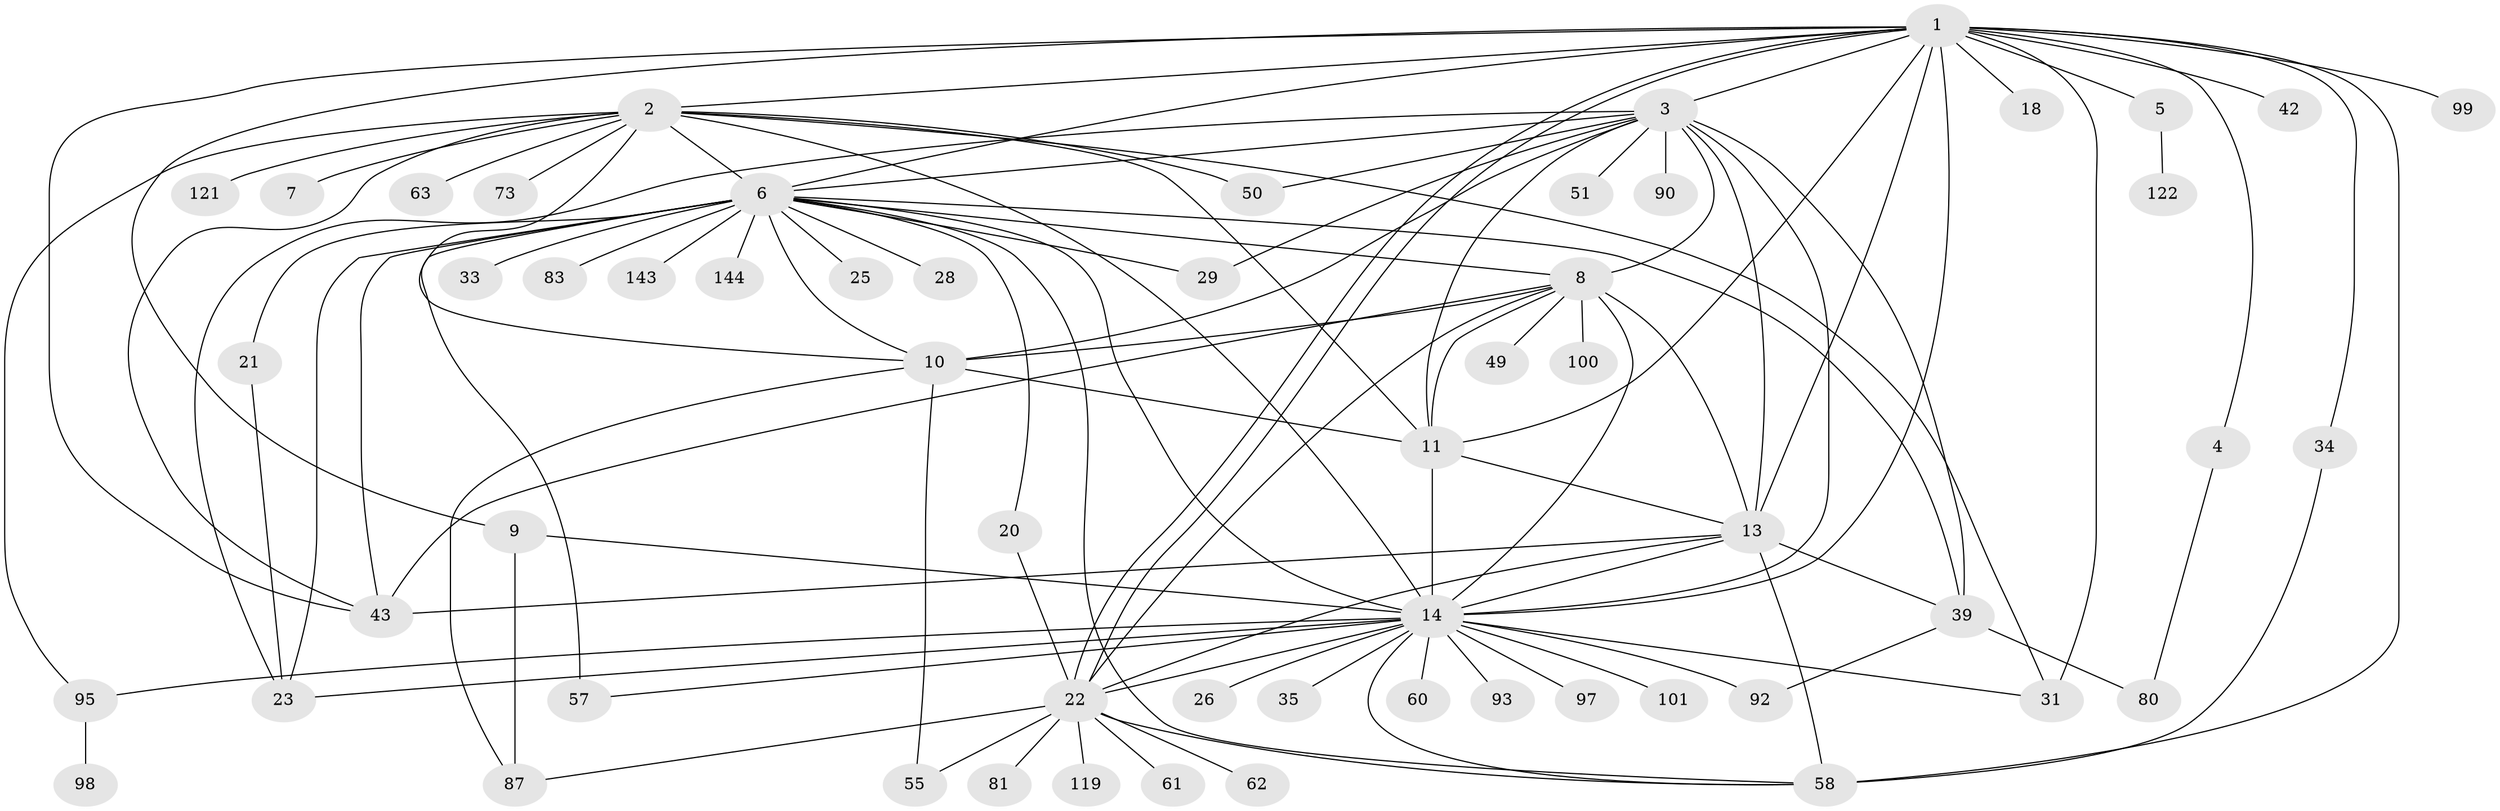 // original degree distribution, {20: 0.013605442176870748, 14: 0.006802721088435374, 9: 0.013605442176870748, 3: 0.1360544217687075, 2: 0.24489795918367346, 1: 0.3877551020408163, 5: 0.06802721088435375, 4: 0.08163265306122448, 10: 0.006802721088435374, 12: 0.006802721088435374, 19: 0.006802721088435374, 11: 0.006802721088435374, 6: 0.013605442176870748, 7: 0.006802721088435374}
// Generated by graph-tools (version 1.1) at 2025/18/03/04/25 18:18:27]
// undirected, 58 vertices, 107 edges
graph export_dot {
graph [start="1"]
  node [color=gray90,style=filled];
  1;
  2;
  3 [super="+12+36"];
  4 [super="+41"];
  5;
  6 [super="+15+96+19"];
  7;
  8 [super="+27"];
  9 [super="+48+64"];
  10 [super="+68"];
  11 [super="+115+67+69"];
  13 [super="+85+56+132+140"];
  14 [super="+24+84+79+76+17+44+65+104+142+147+59"];
  18;
  20;
  21 [super="+110"];
  22 [super="+30+118+135+134"];
  23 [super="+37+137+113"];
  25;
  26;
  28;
  29 [super="+70"];
  31 [super="+46"];
  33 [super="+53"];
  34 [super="+117"];
  35;
  39 [super="+45+47+86"];
  42 [super="+78+82"];
  43 [super="+54+106"];
  49;
  50;
  51;
  55;
  57 [super="+116"];
  58 [super="+94"];
  60;
  61;
  62;
  63;
  73;
  80;
  81;
  83;
  87 [super="+114+128"];
  90 [super="+91"];
  92;
  93;
  95 [super="+111"];
  97;
  98;
  99 [super="+109"];
  100;
  101;
  119;
  121;
  122;
  143;
  144 [super="+145"];
  1 -- 2;
  1 -- 3 [weight=2];
  1 -- 4;
  1 -- 5;
  1 -- 6;
  1 -- 9;
  1 -- 11;
  1 -- 13;
  1 -- 18;
  1 -- 22;
  1 -- 22;
  1 -- 31;
  1 -- 34;
  1 -- 42;
  1 -- 99;
  1 -- 58;
  1 -- 14 [weight=2];
  1 -- 43;
  2 -- 6 [weight=2];
  2 -- 7;
  2 -- 10;
  2 -- 11;
  2 -- 50;
  2 -- 63;
  2 -- 73;
  2 -- 121;
  2 -- 43;
  2 -- 14;
  2 -- 95;
  2 -- 31;
  3 -- 29;
  3 -- 39 [weight=2];
  3 -- 90;
  3 -- 13;
  3 -- 14;
  3 -- 6;
  3 -- 8;
  3 -- 10;
  3 -- 11;
  3 -- 50;
  3 -- 51;
  3 -- 23;
  4 -- 80;
  5 -- 122;
  6 -- 8;
  6 -- 20;
  6 -- 23;
  6 -- 25;
  6 -- 29 [weight=2];
  6 -- 43;
  6 -- 57 [weight=2];
  6 -- 58;
  6 -- 83;
  6 -- 143;
  6 -- 144;
  6 -- 39;
  6 -- 14;
  6 -- 33 [weight=2];
  6 -- 21;
  6 -- 28;
  6 -- 10;
  8 -- 13 [weight=3];
  8 -- 49;
  8 -- 100;
  8 -- 11 [weight=2];
  8 -- 43;
  8 -- 14 [weight=2];
  8 -- 22;
  8 -- 10 [weight=2];
  9 -- 87;
  9 -- 14 [weight=2];
  10 -- 55;
  10 -- 87;
  10 -- 11;
  11 -- 14 [weight=2];
  11 -- 13;
  13 -- 22;
  13 -- 43;
  13 -- 58 [weight=3];
  13 -- 39 [weight=2];
  13 -- 14;
  14 -- 31;
  14 -- 60;
  14 -- 97;
  14 -- 58;
  14 -- 35;
  14 -- 57;
  14 -- 26;
  14 -- 93 [weight=2];
  14 -- 101;
  14 -- 92;
  14 -- 22;
  14 -- 23;
  14 -- 95;
  20 -- 22;
  21 -- 23;
  22 -- 61;
  22 -- 81;
  22 -- 119;
  22 -- 55;
  22 -- 87;
  22 -- 62;
  22 -- 58;
  34 -- 58;
  39 -- 80;
  39 -- 92;
  95 -- 98;
}
